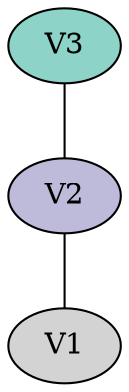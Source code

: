 graph colored {
node [style=filled colorscheme="set312"];
V2--V1;
V3--V2;
V2[fillcolor="3"];
V3[fillcolor="1"];
}